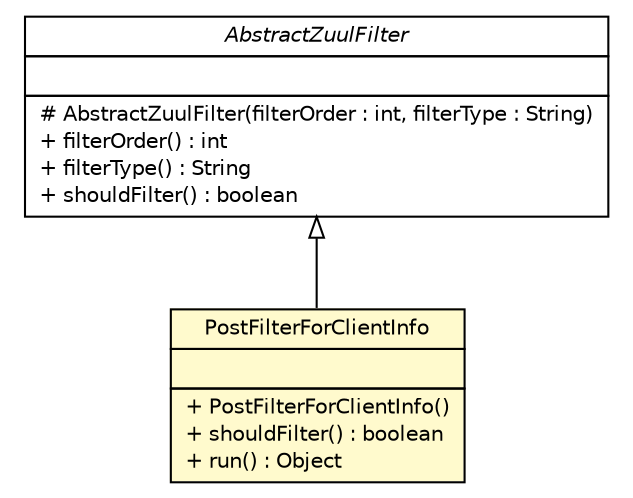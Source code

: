 #!/usr/local/bin/dot
#
# Class diagram 
# Generated by UMLGraph version R5_6-24-gf6e263 (http://www.umlgraph.org/)
#

digraph G {
	edge [fontname="Helvetica",fontsize=10,labelfontname="Helvetica",labelfontsize=10];
	node [fontname="Helvetica",fontsize=10,shape=plaintext];
	nodesep=0.25;
	ranksep=0.5;
	// com.yirendai.oss.environment.admin.AbstractZuulFilter
	c148 [label=<<table title="com.yirendai.oss.environment.admin.AbstractZuulFilter" border="0" cellborder="1" cellspacing="0" cellpadding="2" port="p" href="./AbstractZuulFilter.html">
		<tr><td><table border="0" cellspacing="0" cellpadding="1">
<tr><td align="center" balign="center"><font face="Helvetica-Oblique"> AbstractZuulFilter </font></td></tr>
		</table></td></tr>
		<tr><td><table border="0" cellspacing="0" cellpadding="1">
<tr><td align="left" balign="left">  </td></tr>
		</table></td></tr>
		<tr><td><table border="0" cellspacing="0" cellpadding="1">
<tr><td align="left" balign="left"> # AbstractZuulFilter(filterOrder : int, filterType : String) </td></tr>
<tr><td align="left" balign="left"> + filterOrder() : int </td></tr>
<tr><td align="left" balign="left"> + filterType() : String </td></tr>
<tr><td align="left" balign="left"> + shouldFilter() : boolean </td></tr>
		</table></td></tr>
		</table>>, URL="./AbstractZuulFilter.html", fontname="Helvetica", fontcolor="black", fontsize=10.0];
	// com.yirendai.oss.environment.admin.PostFilterForClientInfo
	c151 [label=<<table title="com.yirendai.oss.environment.admin.PostFilterForClientInfo" border="0" cellborder="1" cellspacing="0" cellpadding="2" port="p" bgcolor="lemonChiffon" href="./PostFilterForClientInfo.html">
		<tr><td><table border="0" cellspacing="0" cellpadding="1">
<tr><td align="center" balign="center"> PostFilterForClientInfo </td></tr>
		</table></td></tr>
		<tr><td><table border="0" cellspacing="0" cellpadding="1">
<tr><td align="left" balign="left">  </td></tr>
		</table></td></tr>
		<tr><td><table border="0" cellspacing="0" cellpadding="1">
<tr><td align="left" balign="left"> + PostFilterForClientInfo() </td></tr>
<tr><td align="left" balign="left"> + shouldFilter() : boolean </td></tr>
<tr><td align="left" balign="left"> + run() : Object </td></tr>
		</table></td></tr>
		</table>>, URL="./PostFilterForClientInfo.html", fontname="Helvetica", fontcolor="black", fontsize=10.0];
	//com.yirendai.oss.environment.admin.PostFilterForClientInfo extends com.yirendai.oss.environment.admin.AbstractZuulFilter
	c148:p -> c151:p [dir=back,arrowtail=empty];
}

